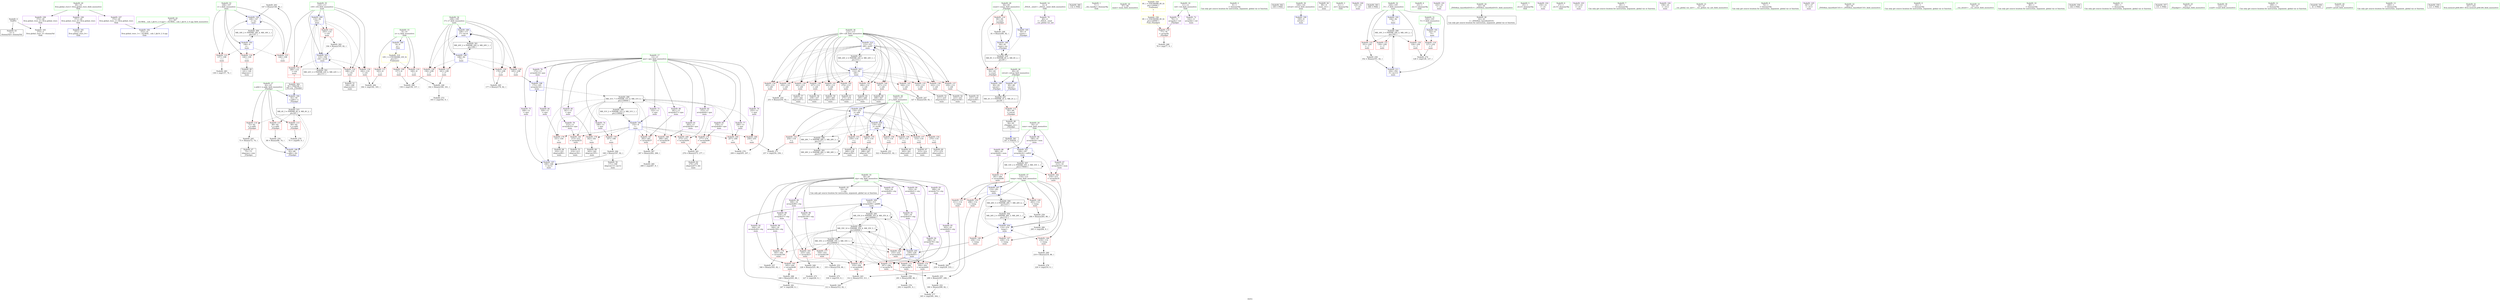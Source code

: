 digraph "SVFG" {
	label="SVFG";

	Node0x55f849432e00 [shape=record,color=grey,label="{NodeID: 0\nNullPtr}"];
	Node0x55f849432e00 -> Node0x55f849456800[style=solid];
	Node0x55f849432e00 -> Node0x55f84945fb80[style=solid];
	Node0x55f849466d00 [shape=record,color=grey,label="{NodeID: 263\n147 = Binary(146, 82, )\n}"];
	Node0x55f849466d00 -> Node0x55f84945a530[style=solid];
	Node0x55f84945f880 [shape=record,color=blue,label="{NodeID: 180\n8\<--9\nn\<--\nGlob }"];
	Node0x55f84945f880 -> Node0x55f84947cfe0[style=dashed];
	Node0x55f849456d40 [shape=record,color=purple,label="{NodeID: 97\n316\<--18\narrayidx90\<--stp\nmain\n}"];
	Node0x55f849456d40 -> Node0x55f84945b090[style=solid];
	Node0x55f849433030 [shape=record,color=green,label="{NodeID: 14\n4\<--6\n_ZStL8__ioinit\<--_ZStL8__ioinit_field_insensitive\nGlob }"];
	Node0x55f849433030 -> Node0x55f849458e70[style=solid];
	Node0x55f84948e620 [shape=record,color=black,label="{NodeID: 360\n132 = PHI()\n}"];
	Node0x55f849468200 [shape=record,color=grey,label="{NodeID: 277\n305 = cmp(300, 304, )\n}"];
	Node0x55f84945a530 [shape=record,color=blue,label="{NodeID: 194\n106\<--147\ni\<--inc\nmain\n}"];
	Node0x55f84945a530 -> Node0x55f84945ca30[style=dashed];
	Node0x55f84945a530 -> Node0x55f84945cb00[style=dashed];
	Node0x55f84945a530 -> Node0x55f84945cbd0[style=dashed];
	Node0x55f84945a530 -> Node0x55f84945a530[style=dashed];
	Node0x55f84945a530 -> Node0x55f849476ce0[style=dashed];
	Node0x55f849457930 [shape=record,color=red,label="{NodeID: 111\n183\<--8\n\<--n\nmain\n}"];
	Node0x55f849457930 -> Node0x55f849468c80[style=solid];
	Node0x55f849447080 [shape=record,color=green,label="{NodeID: 28\n64\<--65\ncount\<--count_field_insensitive\n_Z5judgei\n}"];
	Node0x55f849447080 -> Node0x55f84945c480[style=solid];
	Node0x55f849447080 -> Node0x55f84945c550[style=solid];
	Node0x55f849447080 -> Node0x55f84945fd50[style=solid];
	Node0x55f849447080 -> Node0x55f84945fe20[style=solid];
	Node0x55f84945b090 [shape=record,color=blue,label="{NodeID: 208\n316\<--313\narrayidx90\<--add88\nmain\n}"];
	Node0x55f84945b090 -> Node0x55f8494753e0[style=dashed];
	Node0x55f84945cbd0 [shape=record,color=red,label="{NodeID: 125\n146\<--106\n\<--i\nmain\n}"];
	Node0x55f84945cbd0 -> Node0x55f849466d00[style=solid];
	Node0x55f849456730 [shape=record,color=green,label="{NodeID: 42\n31\<--367\n_GLOBAL__sub_I_jki14_2_0.cpp\<--_GLOBAL__sub_I_jki14_2_0.cpp_field_insensitive\n}"];
	Node0x55f849456730 -> Node0x55f84945fa80[style=solid];
	Node0x55f8494785e0 [shape=record,color=black,label="{NodeID: 305\nMR_28V_2 = PHI(MR_28V_3, MR_28V_1, )\npts\{117 \}\n}"];
	Node0x55f8494785e0 -> Node0x55f84945aef0[style=dashed];
	Node0x55f8494785e0 -> Node0x55f8494730e0[style=dashed];
	Node0x55f8494785e0 -> Node0x55f8494785e0[style=dashed];
	Node0x55f84945d730 [shape=record,color=red,label="{NodeID: 139\n242\<--112\n\<--i28\nmain\n}"];
	Node0x55f84945d730 -> Node0x55f8494583e0[style=solid];
	Node0x55f849458310 [shape=record,color=black,label="{NodeID: 56\n238\<--237\nidxprom44\<--\nmain\n}"];
	Node0x55f84947cfe0 [shape=record,color=yellow,style=double,label="{NodeID: 319\n10V_1 = ENCHI(MR_10V_0)\npts\{10 \}\nFun[main]}"];
	Node0x55f84947cfe0 -> Node0x55f849457790[style=dashed];
	Node0x55f84947cfe0 -> Node0x55f849457860[style=dashed];
	Node0x55f84947cfe0 -> Node0x55f849457930[style=dashed];
	Node0x55f84945e290 [shape=record,color=red,label="{NodeID: 153\n259\<--116\n\<--j\nmain\n}"];
	Node0x55f84945e290 -> Node0x55f8494584b0[style=solid];
	Node0x55f849458e70 [shape=record,color=purple,label="{NodeID: 70\n40\<--4\n\<--_ZStL8__ioinit\n__cxx_global_var_init\n}"];
	Node0x55f84945b9e0 [shape=record,color=grey,label="{NodeID: 250\n89 = Binary(88, 74, )\n}"];
	Node0x55f84945b9e0 -> Node0x55f84945ffc0[style=solid];
	Node0x55f84945edf0 [shape=record,color=red,label="{NodeID: 167\n262\<--261\n\<--arrayidx57\nmain\n}"];
	Node0x55f84945edf0 -> Node0x55f849467300[style=solid];
	Node0x55f8494599d0 [shape=record,color=purple,label="{NodeID: 84\n330\<--13\n\<--que\nmain\n}"];
	Node0x55f8494599d0 -> Node0x55f84945f540[style=solid];
	Node0x55f849432d10 [shape=record,color=green,label="{NodeID: 1\n7\<--1\n__dso_handle\<--dummyObj\nGlob }"];
	Node0x55f849466e80 [shape=record,color=grey,label="{NodeID: 264\n168 = Binary(167, 82, )\n}"];
	Node0x55f849466e80 -> Node0x55f849457e30[style=solid];
	Node0x55f849466e80 -> Node0x55f84945a7a0[style=solid];
	Node0x55f84945f980 [shape=record,color=blue,label="{NodeID: 181\n371\<--30\nllvm.global_ctors_0\<--\nGlob }"];
	Node0x55f849456e10 [shape=record,color=purple,label="{NodeID: 98\n333\<--18\narrayidx100\<--stp\nmain\n}"];
	Node0x55f849456e10 -> Node0x55f84945f610[style=solid];
	Node0x55f8494479b0 [shape=record,color=green,label="{NodeID: 15\n8\<--10\nn\<--n_field_insensitive\nGlob }"];
	Node0x55f8494479b0 -> Node0x55f849457790[style=solid];
	Node0x55f8494479b0 -> Node0x55f849457860[style=solid];
	Node0x55f8494479b0 -> Node0x55f849457930[style=solid];
	Node0x55f8494479b0 -> Node0x55f84945f880[style=solid];
	Node0x55f84948e720 [shape=record,color=black,label="{NodeID: 361\n187 = PHI(58, )\n}"];
	Node0x55f84948e720 -> Node0x55f84945aae0[style=solid];
	Node0x55f849468380 [shape=record,color=grey,label="{NodeID: 278\n220 = cmp(219, 9, )\n}"];
	Node0x55f84945a600 [shape=record,color=blue,label="{NodeID: 195\n152\<--9\n\<--\nmain\n}"];
	Node0x55f84945a600 -> Node0x55f84945e770[style=dashed];
	Node0x55f84945a600 -> Node0x55f84945e840[style=dashed];
	Node0x55f84945a600 -> Node0x55f84945e910[style=dashed];
	Node0x55f84945a600 -> Node0x55f84945ed20[style=dashed];
	Node0x55f84945a600 -> Node0x55f84945edf0[style=dashed];
	Node0x55f84945a600 -> Node0x55f84945eec0[style=dashed];
	Node0x55f84945a600 -> Node0x55f84945ef90[style=dashed];
	Node0x55f84945a600 -> Node0x55f84945f060[style=dashed];
	Node0x55f84945a600 -> Node0x55f84945f540[style=dashed];
	Node0x55f84945a600 -> Node0x55f84945f6e0[style=dashed];
	Node0x55f84945a600 -> Node0x55f84945a7a0[style=dashed];
	Node0x55f84945a600 -> Node0x55f8494726e0[style=dashed];
	Node0x55f84945a600 -> Node0x55f8494792f0[style=dashed];
	Node0x55f849457a00 [shape=record,color=red,label="{NodeID: 112\n95\<--60\n\<--retval\n_Z5judgei\n}"];
	Node0x55f849457a00 -> Node0x55f849457c90[style=solid];
	Node0x55f849447150 [shape=record,color=green,label="{NodeID: 29\n97\<--98\nmain\<--main_field_insensitive\n}"];
	Node0x55f84945b160 [shape=record,color=blue,label="{NodeID: 209\n116\<--322\nj\<--inc94\nmain\n}"];
	Node0x55f84945b160 -> Node0x55f84945e1c0[style=dashed];
	Node0x55f84945b160 -> Node0x55f84945e290[style=dashed];
	Node0x55f84945b160 -> Node0x55f84945e360[style=dashed];
	Node0x55f84945b160 -> Node0x55f84945e430[style=dashed];
	Node0x55f84945b160 -> Node0x55f84945e500[style=dashed];
	Node0x55f84945b160 -> Node0x55f84945e5d0[style=dashed];
	Node0x55f84945b160 -> Node0x55f84945e6a0[style=dashed];
	Node0x55f84945b160 -> Node0x55f84945b160[style=dashed];
	Node0x55f84945b160 -> Node0x55f8494730e0[style=dashed];
	Node0x55f84945cca0 [shape=record,color=red,label="{NodeID: 126\n156\<--108\n\<--i7\nmain\n}"];
	Node0x55f84945cca0 -> Node0x55f849467600[style=solid];
	Node0x55f849456800 [shape=record,color=black,label="{NodeID: 43\n2\<--3\ndummyVal\<--dummyVal\n}"];
	Node0x55f8494792f0 [shape=record,color=black,label="{NodeID: 306\nMR_31V_2 = PHI(MR_31V_4, MR_31V_1, )\npts\{150000 \}\n}"];
	Node0x55f8494792f0 -> Node0x55f84945a600[style=dashed];
	Node0x55f84945d800 [shape=record,color=red,label="{NodeID: 140\n250\<--112\n\<--i28\nmain\n}"];
	Node0x55f84945d800 -> Node0x55f84945bfe0[style=solid];
	Node0x55f8494583e0 [shape=record,color=black,label="{NodeID: 57\n243\<--242\nidxprom47\<--\nmain\n}"];
	Node0x55f84945e360 [shape=record,color=red,label="{NodeID: 154\n270\<--116\n\<--j\nmain\n}"];
	Node0x55f84945e360 -> Node0x55f849458650[style=solid];
	Node0x55f849458f40 [shape=record,color=purple,label="{NodeID: 71\n76\<--11\narrayidx\<--vid\n_Z5judgei\n}"];
	Node0x55f849458f40 -> Node0x55f84945c620[style=solid];
	Node0x55f84945bb60 [shape=record,color=grey,label="{NodeID: 251\n322 = Binary(321, 82, )\n}"];
	Node0x55f84945bb60 -> Node0x55f84945b160[style=solid];
	Node0x55f84945eec0 [shape=record,color=red,label="{NodeID: 168\n266\<--265\n\<--arrayidx59\nmain\n}"];
	Node0x55f84945eec0 -> Node0x55f849467300[style=solid];
	Node0x55f849459aa0 [shape=record,color=purple,label="{NodeID: 85\n341\<--13\n\<--que\nmain\n}"];
	Node0x55f849459aa0 -> Node0x55f84945f6e0[style=solid];
	Node0x55f849446230 [shape=record,color=green,label="{NodeID: 2\n9\<--1\n\<--dummyObj\nCan only get source location for instruction, argument, global var or function.}"];
	Node0x55f849467000 [shape=record,color=grey,label="{NodeID: 265\n177 = Binary(176, 82, )\n}"];
	Node0x55f849467000 -> Node0x55f84945a940[style=solid];
	Node0x55f84945fa80 [shape=record,color=blue,label="{NodeID: 182\n372\<--31\nllvm.global_ctors_1\<--_GLOBAL__sub_I_jki14_2_0.cpp\nGlob }"];
	Node0x55f849456ee0 [shape=record,color=purple,label="{NodeID: 99\n344\<--18\narrayidx106\<--stp\nmain\n}"];
	Node0x55f849456ee0 -> Node0x55f84945f7b0[style=solid];
	Node0x55f849447a80 [shape=record,color=green,label="{NodeID: 16\n11\<--12\nvid\<--vid_field_insensitive\nGlob }"];
	Node0x55f849447a80 -> Node0x55f849458f40[style=solid];
	Node0x55f849447a80 -> Node0x55f849459010[style=solid];
	Node0x55f84948e910 [shape=record,color=black,label="{NodeID: 362\n339 = PHI()\n}"];
	Node0x55f849468500 [shape=record,color=grey,label="{NodeID: 279\n208 = cmp(205, 207, )\n}"];
	Node0x55f84945a6d0 [shape=record,color=blue,label="{NodeID: 196\n108\<--82\ni7\<--\nmain\n}"];
	Node0x55f84945a6d0 -> Node0x55f84945cca0[style=dashed];
	Node0x55f84945a6d0 -> Node0x55f84945cd70[style=dashed];
	Node0x55f84945a6d0 -> Node0x55f84945ce40[style=dashed];
	Node0x55f84945a6d0 -> Node0x55f84945cf10[style=dashed];
	Node0x55f84945a6d0 -> Node0x55f84945a940[style=dashed];
	Node0x55f84945a6d0 -> Node0x55f8494771e0[style=dashed];
	Node0x55f849457ad0 [shape=record,color=red,label="{NodeID: 113\n69\<--62\n\<--x.addr\n_Z5judgei\n}"];
	Node0x55f849457ad0 -> Node0x55f849467780[style=solid];
	Node0x55f849447220 [shape=record,color=green,label="{NodeID: 30\n100\<--101\nretval\<--retval_field_insensitive\nmain\n}"];
	Node0x55f849447220 -> Node0x55f849460160[style=solid];
	Node0x55f8494749e0 [shape=record,color=black,label="{NodeID: 293\nMR_2V_3 = PHI(MR_2V_4, MR_2V_2, )\npts\{61 \}\n}"];
	Node0x55f8494749e0 -> Node0x55f849457a00[style=dashed];
	Node0x55f84945b230 [shape=record,color=blue,label="{NodeID: 210\n112\<--327\ni28\<--inc97\nmain\n}"];
	Node0x55f84945b230 -> Node0x55f84945d320[style=dashed];
	Node0x55f84945b230 -> Node0x55f84945d3f0[style=dashed];
	Node0x55f84945b230 -> Node0x55f84945d4c0[style=dashed];
	Node0x55f84945b230 -> Node0x55f84945d590[style=dashed];
	Node0x55f84945b230 -> Node0x55f84945d660[style=dashed];
	Node0x55f84945b230 -> Node0x55f84945d730[style=dashed];
	Node0x55f84945b230 -> Node0x55f84945d800[style=dashed];
	Node0x55f84945b230 -> Node0x55f84945d8d0[style=dashed];
	Node0x55f84945b230 -> Node0x55f84945d9a0[style=dashed];
	Node0x55f84945b230 -> Node0x55f84945da70[style=dashed];
	Node0x55f84945b230 -> Node0x55f84945db40[style=dashed];
	Node0x55f84945b230 -> Node0x55f84945dc10[style=dashed];
	Node0x55f84945b230 -> Node0x55f84945b230[style=dashed];
	Node0x55f84945b230 -> Node0x55f849477be0[style=dashed];
	Node0x55f84945cd70 [shape=record,color=red,label="{NodeID: 127\n161\<--108\n\<--i7\nmain\n}"];
	Node0x55f84945cd70 -> Node0x55f84945b3e0[style=solid];
	Node0x55f8494568d0 [shape=record,color=black,label="{NodeID: 44\n99\<--9\nmain_ret\<--\nmain\n}"];
	Node0x55f8494793e0 [shape=record,color=black,label="{NodeID: 307\nMR_33V_2 = PHI(MR_33V_3, MR_33V_1, )\npts\{170000 \}\n}"];
	Node0x55f8494793e0 -> Node0x55f84945e9e0[style=dashed];
	Node0x55f8494793e0 -> Node0x55f84945f130[style=dashed];
	Node0x55f8494793e0 -> Node0x55f84945aae0[style=dashed];
	Node0x55f8494793e0 -> Node0x55f8494793e0[style=dashed];
	Node0x55f84945d8d0 [shape=record,color=red,label="{NodeID: 141\n263\<--112\n\<--i28\nmain\n}"];
	Node0x55f84945d8d0 -> Node0x55f849458580[style=solid];
	Node0x55f8494584b0 [shape=record,color=black,label="{NodeID: 58\n260\<--259\nidxprom56\<--\nmain\n}"];
	Node0x55f84945e430 [shape=record,color=red,label="{NodeID: 155\n287\<--116\n\<--j\nmain\n}"];
	Node0x55f84945e430 -> Node0x55f8494588c0[style=solid];
	Node0x55f849459010 [shape=record,color=purple,label="{NodeID: 72\n142\<--11\narrayidx\<--vid\nmain\n}"];
	Node0x55f84945bce0 [shape=record,color=grey,label="{NodeID: 252\n300 = Binary(299, 82, )\n}"];
	Node0x55f84945bce0 -> Node0x55f849468200[style=solid];
	Node0x55f84945ef90 [shape=record,color=red,label="{NodeID: 169\n273\<--272\n\<--arrayidx64\nmain\n}"];
	Node0x55f84945ef90 -> Node0x55f849466a00[style=solid];
	Node0x55f849459b70 [shape=record,color=purple,label="{NodeID: 86\n190\<--16\narrayidx24\<--num\nmain\n}"];
	Node0x55f849459b70 -> Node0x55f84945aae0[style=solid];
	Node0x55f849448aa0 [shape=record,color=green,label="{NodeID: 3\n21\<--1\n.str\<--dummyObj\nGlob }"];
	Node0x55f849467180 [shape=record,color=grey,label="{NodeID: 266\n246 = Binary(245, 86, )\n}"];
	Node0x55f849467180 -> Node0x55f849468800[style=solid];
	Node0x55f84945fb80 [shape=record,color=blue, style = dotted,label="{NodeID: 183\n373\<--3\nllvm.global_ctors_2\<--dummyVal\nGlob }"];
	Node0x55f849456fb0 [shape=record,color=purple,label="{NodeID: 100\n120\<--21\n\<--.str\nmain\n}"];
	Node0x55f849447b50 [shape=record,color=green,label="{NodeID: 17\n13\<--15\nque\<--que_field_insensitive\nGlob }"];
	Node0x55f849447b50 -> Node0x55f8494590e0[style=solid];
	Node0x55f849447b50 -> Node0x55f8494591b0[style=solid];
	Node0x55f849447b50 -> Node0x55f849459280[style=solid];
	Node0x55f849447b50 -> Node0x55f849459350[style=solid];
	Node0x55f849447b50 -> Node0x55f849459420[style=solid];
	Node0x55f849447b50 -> Node0x55f8494594f0[style=solid];
	Node0x55f849447b50 -> Node0x55f8494595c0[style=solid];
	Node0x55f849447b50 -> Node0x55f849459690[style=solid];
	Node0x55f849447b50 -> Node0x55f849459760[style=solid];
	Node0x55f849447b50 -> Node0x55f849459830[style=solid];
	Node0x55f849447b50 -> Node0x55f849459900[style=solid];
	Node0x55f849447b50 -> Node0x55f8494599d0[style=solid];
	Node0x55f849447b50 -> Node0x55f849459aa0[style=solid];
	Node0x55f84948e9e0 [shape=record,color=black,label="{NodeID: 363\n348 = PHI()\n}"];
	Node0x55f849468680 [shape=record,color=grey,label="{NodeID: 280\n285 = cmp(284, 9, )\n}"];
	Node0x55f84945a7a0 [shape=record,color=blue,label="{NodeID: 197\n169\<--168\n\<--inc12\nmain\n}"];
	Node0x55f84945a7a0 -> Node0x55f84945a870[style=dashed];
	Node0x55f849457ba0 [shape=record,color=red,label="{NodeID: 114\n72\<--62\n\<--x.addr\n_Z5judgei\n}"];
	Node0x55f849457ba0 -> Node0x55f8494641f0[style=solid];
	Node0x55f8494472f0 [shape=record,color=green,label="{NodeID: 31\n102\<--103\nT\<--T_field_insensitive\nmain\n}"];
	Node0x55f8494472f0 -> Node0x55f84945c6f0[style=solid];
	Node0x55f8494472f0 -> Node0x55f849460230[style=solid];
	Node0x55f84945b300 [shape=record,color=blue,label="{NodeID: 211\n104\<--352\n_T\<--inc111\nmain\n}"];
	Node0x55f84945b300 -> Node0x55f8494767e0[style=dashed];
	Node0x55f84945ce40 [shape=record,color=red,label="{NodeID: 128\n165\<--108\n\<--i7\nmain\n}"];
	Node0x55f84945ce40 -> Node0x55f84945a870[style=solid];
	Node0x55f8494569a0 [shape=record,color=black,label="{NodeID: 45\n19\<--18\n\<--stp\nCan only get source location for instruction, argument, global var or function.}"];
	Node0x55f8494798e0 [shape=record,color=black,label="{NodeID: 308\nMR_35V_2 = PHI(MR_35V_3, MR_35V_1, )\npts\{200000 \}\n}"];
	Node0x55f8494798e0 -> Node0x55f84945eab0[style=dashed];
	Node0x55f8494798e0 -> Node0x55f84945eb80[style=dashed];
	Node0x55f8494798e0 -> Node0x55f84945ec50[style=dashed];
	Node0x55f8494798e0 -> Node0x55f84945f200[style=dashed];
	Node0x55f8494798e0 -> Node0x55f84945f2d0[style=dashed];
	Node0x55f8494798e0 -> Node0x55f84945f3a0[style=dashed];
	Node0x55f8494798e0 -> Node0x55f84945f470[style=dashed];
	Node0x55f8494798e0 -> Node0x55f84945f610[style=dashed];
	Node0x55f8494798e0 -> Node0x55f84945f7b0[style=dashed];
	Node0x55f8494798e0 -> Node0x55f84945ae20[style=dashed];
	Node0x55f8494798e0 -> Node0x55f84945b090[style=dashed];
	Node0x55f8494798e0 -> Node0x55f8494735e0[style=dashed];
	Node0x55f8494798e0 -> Node0x55f8494753e0[style=dashed];
	Node0x55f8494798e0 -> Node0x55f8494798e0[style=dashed];
	Node0x55f84945d9a0 [shape=record,color=red,label="{NodeID: 142\n274\<--112\n\<--i28\nmain\n}"];
	Node0x55f84945d9a0 -> Node0x55f849458720[style=solid];
	Node0x55f849458580 [shape=record,color=black,label="{NodeID: 59\n264\<--263\nidxprom58\<--\nmain\n}"];
	Node0x55f84945e500 [shape=record,color=red,label="{NodeID: 156\n301\<--116\n\<--j\nmain\n}"];
	Node0x55f84945e500 -> Node0x55f849458a60[style=solid];
	Node0x55f8494590e0 [shape=record,color=purple,label="{NodeID: 73\n152\<--13\n\<--que\nmain\n}"];
	Node0x55f8494590e0 -> Node0x55f84945a600[style=solid];
	Node0x55f84947e930 [shape=record,color=yellow,style=double,label="{NodeID: 336\n8V_1 = ENCHI(MR_8V_0)\npts\{120000 \}\nFun[_Z5judgei]}"];
	Node0x55f84947e930 -> Node0x55f84945c620[style=dashed];
	Node0x55f84945be60 [shape=record,color=grey,label="{NodeID: 253\n335 = Binary(334, 86, )\n}"];
	Node0x55f84945be60 -> Node0x55f849467f00[style=solid];
	Node0x55f84945f060 [shape=record,color=red,label="{NodeID: 170\n277\<--276\n\<--arrayidx66\nmain\n}"];
	Node0x55f84945f060 -> Node0x55f849466a00[style=solid];
	Node0x55f849459c40 [shape=record,color=purple,label="{NodeID: 87\n215\<--16\narrayidx35\<--num\nmain\n}"];
	Node0x55f849459c40 -> Node0x55f84945e9e0[style=solid];
	Node0x55f8494331f0 [shape=record,color=green,label="{NodeID: 4\n23\<--1\n.str.1\<--dummyObj\nGlob }"];
	Node0x55f849467300 [shape=record,color=grey,label="{NodeID: 267\n267 = Binary(262, 266, )\n}"];
	Node0x55f849467300 -> Node0x55f849468e00[style=solid];
	Node0x55f84945fc80 [shape=record,color=blue,label="{NodeID: 184\n62\<--59\nx.addr\<--x\n_Z5judgei\n}"];
	Node0x55f84945fc80 -> Node0x55f84947bbe0[style=dashed];
	Node0x55f849457080 [shape=record,color=purple,label="{NodeID: 101\n143\<--21\n\<--.str\nmain\n}"];
	Node0x55f849447c20 [shape=record,color=green,label="{NodeID: 18\n16\<--17\nnum\<--num_field_insensitive\nGlob }"];
	Node0x55f849447c20 -> Node0x55f849459b70[style=solid];
	Node0x55f849447c20 -> Node0x55f849459c40[style=solid];
	Node0x55f849447c20 -> Node0x55f849459d10[style=solid];
	Node0x55f84948eab0 [shape=record,color=black,label="{NodeID: 364\n59 = PHI(186, )\n0th arg _Z5judgei }"];
	Node0x55f84948eab0 -> Node0x55f84945fc80[style=solid];
	Node0x55f849468800 [shape=record,color=grey,label="{NodeID: 281\n247 = cmp(246, 9, )\n}"];
	Node0x55f84945a870 [shape=record,color=blue,label="{NodeID: 198\n172\<--165\narrayidx14\<--\nmain\n}"];
	Node0x55f84945a870 -> Node0x55f8494726e0[style=dashed];
	Node0x55f84945c3b0 [shape=record,color=red,label="{NodeID: 115\n88\<--62\n\<--x.addr\n_Z5judgei\n}"];
	Node0x55f84945c3b0 -> Node0x55f84945b9e0[style=solid];
	Node0x55f849456010 [shape=record,color=green,label="{NodeID: 32\n104\<--105\n_T\<--_T_field_insensitive\nmain\n}"];
	Node0x55f849456010 -> Node0x55f84945c7c0[style=solid];
	Node0x55f849456010 -> Node0x55f84945c890[style=solid];
	Node0x55f849456010 -> Node0x55f84945c960[style=solid];
	Node0x55f849456010 -> Node0x55f84945a390[style=solid];
	Node0x55f849456010 -> Node0x55f84945b300[style=solid];
	Node0x55f8494753e0 [shape=record,color=black,label="{NodeID: 295\nMR_35V_9 = PHI(MR_35V_8, MR_35V_6, )\npts\{200000 \}\n}"];
	Node0x55f8494753e0 -> Node0x55f84945f200[style=dashed];
	Node0x55f8494753e0 -> Node0x55f84945f2d0[style=dashed];
	Node0x55f8494753e0 -> Node0x55f84945f3a0[style=dashed];
	Node0x55f8494753e0 -> Node0x55f84945f470[style=dashed];
	Node0x55f8494753e0 -> Node0x55f84945b090[style=dashed];
	Node0x55f8494753e0 -> Node0x55f8494735e0[style=dashed];
	Node0x55f8494753e0 -> Node0x55f8494753e0[style=dashed];
	Node0x55f84945cf10 [shape=record,color=red,label="{NodeID: 129\n176\<--108\n\<--i7\nmain\n}"];
	Node0x55f84945cf10 -> Node0x55f849467000[style=solid];
	Node0x55f849456aa0 [shape=record,color=black,label="{NodeID: 46\n42\<--43\n\<--_ZNSt8ios_base4InitD1Ev\nCan only get source location for instruction, argument, global var or function.}"];
	Node0x55f84945da70 [shape=record,color=red,label="{NodeID: 143\n294\<--112\n\<--i28\nmain\n}"];
	Node0x55f84945da70 -> Node0x55f849458990[style=solid];
	Node0x55f849458650 [shape=record,color=black,label="{NodeID: 60\n271\<--270\nidxprom63\<--\nmain\n}"];
	Node0x55f84945e5d0 [shape=record,color=red,label="{NodeID: 157\n314\<--116\n\<--j\nmain\n}"];
	Node0x55f84945e5d0 -> Node0x55f849458c00[style=solid];
	Node0x55f8494591b0 [shape=record,color=purple,label="{NodeID: 74\n166\<--13\n\<--que\nmain\n}"];
	Node0x55f8494591b0 -> Node0x55f84945e770[style=solid];
	Node0x55f84945bfe0 [shape=record,color=grey,label="{NodeID: 254\n251 = Binary(250, 82, )\n}"];
	Node0x55f84945bfe0 -> Node0x55f84945aef0[style=solid];
	Node0x55f84945f130 [shape=record,color=red,label="{NodeID: 171\n281\<--280\n\<--arrayidx68\nmain\n}"];
	Node0x55f84945f130 -> Node0x55f84945afc0[style=solid];
	Node0x55f849459d10 [shape=record,color=purple,label="{NodeID: 88\n280\<--16\narrayidx68\<--num\nmain\n}"];
	Node0x55f849459d10 -> Node0x55f84945f130[style=solid];
	Node0x55f849433280 [shape=record,color=green,label="{NodeID: 5\n25\<--1\n.str.2\<--dummyObj\nGlob }"];
	Node0x55f849467480 [shape=record,color=grey,label="{NodeID: 268\n78 = cmp(77, 9, )\n}"];
	Node0x55f84945fd50 [shape=record,color=blue,label="{NodeID: 185\n64\<--9\ncount\<--\n_Z5judgei\n}"];
	Node0x55f84945fd50 -> Node0x55f84947c0e0[style=dashed];
	Node0x55f849457150 [shape=record,color=purple,label="{NodeID: 102\n150\<--21\n\<--.str\nmain\n}"];
	Node0x55f849447cf0 [shape=record,color=green,label="{NodeID: 19\n18\<--20\nstp\<--stp_field_insensitive\nGlob }"];
	Node0x55f849447cf0 -> Node0x55f8494569a0[style=solid];
	Node0x55f849447cf0 -> Node0x55f849459de0[style=solid];
	Node0x55f849447cf0 -> Node0x55f849459eb0[style=solid];
	Node0x55f849447cf0 -> Node0x55f849459f80[style=solid];
	Node0x55f849447cf0 -> Node0x55f84945a050[style=solid];
	Node0x55f849447cf0 -> Node0x55f84945a120[style=solid];
	Node0x55f849447cf0 -> Node0x55f84945a1f0[style=solid];
	Node0x55f849447cf0 -> Node0x55f84945a2c0[style=solid];
	Node0x55f849447cf0 -> Node0x55f849456c70[style=solid];
	Node0x55f849447cf0 -> Node0x55f849456d40[style=solid];
	Node0x55f849447cf0 -> Node0x55f849456e10[style=solid];
	Node0x55f849447cf0 -> Node0x55f849456ee0[style=solid];
	Node0x55f849468980 [shape=record,color=grey,label="{NodeID: 282\n234 = cmp(229, 233, )\n}"];
	Node0x55f84945a940 [shape=record,color=blue,label="{NodeID: 199\n108\<--177\ni7\<--inc16\nmain\n}"];
	Node0x55f84945a940 -> Node0x55f84945cca0[style=dashed];
	Node0x55f84945a940 -> Node0x55f84945cd70[style=dashed];
	Node0x55f84945a940 -> Node0x55f84945ce40[style=dashed];
	Node0x55f84945a940 -> Node0x55f84945cf10[style=dashed];
	Node0x55f84945a940 -> Node0x55f84945a940[style=dashed];
	Node0x55f84945a940 -> Node0x55f8494771e0[style=dashed];
	Node0x55f84945c480 [shape=record,color=red,label="{NodeID: 116\n80\<--64\n\<--count\n_Z5judgei\n}"];
	Node0x55f84945c480 -> Node0x55f84945b6e0[style=solid];
	Node0x55f8494560a0 [shape=record,color=green,label="{NodeID: 33\n106\<--107\ni\<--i_field_insensitive\nmain\n}"];
	Node0x55f8494560a0 -> Node0x55f84945ca30[style=solid];
	Node0x55f8494560a0 -> Node0x55f84945cb00[style=solid];
	Node0x55f8494560a0 -> Node0x55f84945cbd0[style=solid];
	Node0x55f8494560a0 -> Node0x55f84945a460[style=solid];
	Node0x55f8494560a0 -> Node0x55f84945a530[style=solid];
	Node0x55f84945cfe0 [shape=record,color=red,label="{NodeID: 130\n182\<--110\n\<--i18\nmain\n}"];
	Node0x55f84945cfe0 -> Node0x55f849468c80[style=solid];
	Node0x55f849456ba0 [shape=record,color=black,label="{NodeID: 47\n75\<--73\nidxprom\<--rem\n_Z5judgei\n}"];
	Node0x55f84945db40 [shape=record,color=red,label="{NodeID: 144\n307\<--112\n\<--i28\nmain\n}"];
	Node0x55f84945db40 -> Node0x55f849458b30[style=solid];
	Node0x55f849458720 [shape=record,color=black,label="{NodeID: 61\n275\<--274\nidxprom65\<--\nmain\n}"];
	Node0x55f84945e6a0 [shape=record,color=red,label="{NodeID: 158\n321\<--116\n\<--j\nmain\n}"];
	Node0x55f84945e6a0 -> Node0x55f84945bb60[style=solid];
	Node0x55f849459280 [shape=record,color=purple,label="{NodeID: 75\n169\<--13\n\<--que\nmain\n}"];
	Node0x55f849459280 -> Node0x55f84945a7a0[style=solid];
	Node0x55f84945c160 [shape=record,color=grey,label="{NodeID: 255\n299 = Binary(297, 298, )\n}"];
	Node0x55f84945c160 -> Node0x55f84945bce0[style=solid];
	Node0x55f84945f200 [shape=record,color=red,label="{NodeID: 172\n290\<--289\n\<--arrayidx73\nmain\n}"];
	Node0x55f84945f200 -> Node0x55f84945c2e0[style=solid];
	Node0x55f849459de0 [shape=record,color=purple,label="{NodeID: 89\n224\<--18\narrayidx37\<--stp\nmain\n}"];
	Node0x55f849459de0 -> Node0x55f84945eab0[style=solid];
	Node0x55f849446880 [shape=record,color=green,label="{NodeID: 6\n27\<--1\n.str.3\<--dummyObj\nGlob }"];
	Node0x55f849467600 [shape=record,color=grey,label="{NodeID: 269\n158 = cmp(156, 157, )\n}"];
	Node0x55f84945fe20 [shape=record,color=blue,label="{NodeID: 186\n64\<--81\ncount\<--inc\n_Z5judgei\n}"];
	Node0x55f84945fe20 -> Node0x55f84947c0e0[style=dashed];
	Node0x55f849457220 [shape=record,color=purple,label="{NodeID: 103\n131\<--23\n\<--.str.1\nmain\n}"];
	Node0x55f849446a00 [shape=record,color=green,label="{NodeID: 20\n29\<--33\nllvm.global_ctors\<--llvm.global_ctors_field_insensitive\nGlob }"];
	Node0x55f849446a00 -> Node0x55f849457490[style=solid];
	Node0x55f849446a00 -> Node0x55f849457590[style=solid];
	Node0x55f849446a00 -> Node0x55f849457690[style=solid];
	Node0x55f849468b00 [shape=record,color=grey,label="{NodeID: 283\n138 = cmp(137, 74, )\n}"];
	Node0x55f84945aa10 [shape=record,color=blue,label="{NodeID: 200\n110\<--82\ni18\<--\nmain\n}"];
	Node0x55f84945aa10 -> Node0x55f84945cfe0[style=dashed];
	Node0x55f84945aa10 -> Node0x55f84945d0b0[style=dashed];
	Node0x55f84945aa10 -> Node0x55f84945d180[style=dashed];
	Node0x55f84945aa10 -> Node0x55f84945d250[style=dashed];
	Node0x55f84945aa10 -> Node0x55f84945abb0[style=dashed];
	Node0x55f84945aa10 -> Node0x55f8494776e0[style=dashed];
	Node0x55f84945c550 [shape=record,color=red,label="{NodeID: 117\n92\<--64\n\<--count\n_Z5judgei\n}"];
	Node0x55f84945c550 -> Node0x55f849460090[style=solid];
	Node0x55f849456130 [shape=record,color=green,label="{NodeID: 34\n108\<--109\ni7\<--i7_field_insensitive\nmain\n}"];
	Node0x55f849456130 -> Node0x55f84945cca0[style=solid];
	Node0x55f849456130 -> Node0x55f84945cd70[style=solid];
	Node0x55f849456130 -> Node0x55f84945ce40[style=solid];
	Node0x55f849456130 -> Node0x55f84945cf10[style=solid];
	Node0x55f849456130 -> Node0x55f84945a6d0[style=solid];
	Node0x55f849456130 -> Node0x55f84945a940[style=solid];
	Node0x55f84945d0b0 [shape=record,color=red,label="{NodeID: 131\n186\<--110\n\<--i18\nmain\n|{<s0>7}}"];
	Node0x55f84945d0b0:s0 -> Node0x55f84948eab0[style=solid,color=red];
	Node0x55f849457c90 [shape=record,color=black,label="{NodeID: 48\n58\<--95\n_Z5judgei_ret\<--\n_Z5judgei\n|{<s0>7}}"];
	Node0x55f849457c90:s0 -> Node0x55f84948e720[style=solid,color=blue];
	Node0x55f84945dc10 [shape=record,color=red,label="{NodeID: 145\n326\<--112\n\<--i28\nmain\n}"];
	Node0x55f84945dc10 -> Node0x55f84945b560[style=solid];
	Node0x55f8494587f0 [shape=record,color=black,label="{NodeID: 62\n279\<--278\nidxprom67\<--div\nmain\n}"];
	Node0x55f84945e770 [shape=record,color=red,label="{NodeID: 159\n167\<--166\n\<--\nmain\n}"];
	Node0x55f84945e770 -> Node0x55f849466e80[style=solid];
	Node0x55f849459350 [shape=record,color=purple,label="{NodeID: 76\n172\<--13\narrayidx14\<--que\nmain\n}"];
	Node0x55f849459350 -> Node0x55f84945a870[style=solid];
	Node0x55f84945c2e0 [shape=record,color=grey,label="{NodeID: 256\n291 = Binary(290, 86, )\n}"];
	Node0x55f84945c2e0 -> Node0x55f849468080[style=solid];
	Node0x55f84945f2d0 [shape=record,color=red,label="{NodeID: 173\n297\<--296\n\<--arrayidx78\nmain\n}"];
	Node0x55f84945f2d0 -> Node0x55f84945c160[style=solid];
	Node0x55f849459eb0 [shape=record,color=purple,label="{NodeID: 90\n232\<--18\narrayidx41\<--stp\nmain\n}"];
	Node0x55f849459eb0 -> Node0x55f84945eb80[style=solid];
	Node0x55f849446910 [shape=record,color=green,label="{NodeID: 7\n30\<--1\n\<--dummyObj\nCan only get source location for instruction, argument, global var or function.}"];
	Node0x55f849467780 [shape=record,color=grey,label="{NodeID: 270\n70 = cmp(69, 9, )\n}"];
	Node0x55f84945fef0 [shape=record,color=blue,label="{NodeID: 187\n60\<--86\nretval\<--\n_Z5judgei\n}"];
	Node0x55f84945fef0 -> Node0x55f8494749e0[style=dashed];
	Node0x55f8494572f0 [shape=record,color=purple,label="{NodeID: 104\n338\<--25\n\<--.str.2\nmain\n}"];
	Node0x55f849446ad0 [shape=record,color=green,label="{NodeID: 21\n34\<--35\n__cxx_global_var_init\<--__cxx_global_var_init_field_insensitive\n}"];
	Node0x55f849468c80 [shape=record,color=grey,label="{NodeID: 284\n184 = cmp(182, 183, )\n}"];
	Node0x55f84945aae0 [shape=record,color=blue,label="{NodeID: 201\n190\<--187\narrayidx24\<--call22\nmain\n}"];
	Node0x55f84945aae0 -> Node0x55f84945e9e0[style=dashed];
	Node0x55f84945aae0 -> Node0x55f84945f130[style=dashed];
	Node0x55f84945aae0 -> Node0x55f84945aae0[style=dashed];
	Node0x55f84945aae0 -> Node0x55f8494793e0[style=dashed];
	Node0x55f84945c620 [shape=record,color=red,label="{NodeID: 118\n77\<--76\n\<--arrayidx\n_Z5judgei\n}"];
	Node0x55f84945c620 -> Node0x55f849467480[style=solid];
	Node0x55f8494561c0 [shape=record,color=green,label="{NodeID: 35\n110\<--111\ni18\<--i18_field_insensitive\nmain\n}"];
	Node0x55f8494561c0 -> Node0x55f84945cfe0[style=solid];
	Node0x55f8494561c0 -> Node0x55f84945d0b0[style=solid];
	Node0x55f8494561c0 -> Node0x55f84945d180[style=solid];
	Node0x55f8494561c0 -> Node0x55f84945d250[style=solid];
	Node0x55f8494561c0 -> Node0x55f84945aa10[style=solid];
	Node0x55f8494561c0 -> Node0x55f84945abb0[style=solid];
	Node0x55f84945d180 [shape=record,color=red,label="{NodeID: 132\n188\<--110\n\<--i18\nmain\n}"];
	Node0x55f84945d180 -> Node0x55f849457f00[style=solid];
	Node0x55f849457d60 [shape=record,color=black,label="{NodeID: 49\n141\<--140\nidxprom\<--\nmain\n}"];
	Node0x55f84945dce0 [shape=record,color=red,label="{NodeID: 146\n218\<--114\n\<--temp\nmain\n}"];
	Node0x55f84945dce0 -> Node0x55f849466880[style=solid];
	Node0x55f8494588c0 [shape=record,color=black,label="{NodeID: 63\n288\<--287\nidxprom72\<--\nmain\n}"];
	Node0x55f849463ef0 [shape=record,color=grey,label="{NodeID: 243\n312 = Binary(310, 311, )\n}"];
	Node0x55f849463ef0 -> Node0x55f849464070[style=solid];
	Node0x55f84945e840 [shape=record,color=red,label="{NodeID: 160\n207\<--206\n\<--\nmain\n}"];
	Node0x55f84945e840 -> Node0x55f849468500[style=solid];
	Node0x55f849459420 [shape=record,color=purple,label="{NodeID: 77\n206\<--13\n\<--que\nmain\n}"];
	Node0x55f849459420 -> Node0x55f84945e840[style=solid];
	Node0x55f849466400 [shape=record,color=grey,label="{NodeID: 257\n346 = Binary(345, 82, )\n}"];
	Node0x55f84945f3a0 [shape=record,color=red,label="{NodeID: 174\n304\<--303\n\<--arrayidx82\nmain\n}"];
	Node0x55f84945f3a0 -> Node0x55f849468200[style=solid];
	Node0x55f849459f80 [shape=record,color=purple,label="{NodeID: 91\n239\<--18\narrayidx45\<--stp\nmain\n}"];
	Node0x55f849459f80 -> Node0x55f84945ae20[style=solid];
	Node0x55f849433370 [shape=record,color=green,label="{NodeID: 8\n74\<--1\n\<--dummyObj\nCan only get source location for instruction, argument, global var or function.}"];
	Node0x55f849467900 [shape=record,color=grey,label="{NodeID: 271\n257 = cmp(254, 256, )\n}"];
	Node0x55f84945ffc0 [shape=record,color=blue,label="{NodeID: 188\n62\<--89\nx.addr\<--div\n_Z5judgei\n}"];
	Node0x55f84945ffc0 -> Node0x55f84947bbe0[style=dashed];
	Node0x55f8494573c0 [shape=record,color=purple,label="{NodeID: 105\n347\<--27\n\<--.str.3\nmain\n}"];
	Node0x55f849446ba0 [shape=record,color=green,label="{NodeID: 22\n38\<--39\n_ZNSt8ios_base4InitC1Ev\<--_ZNSt8ios_base4InitC1Ev_field_insensitive\n}"];
	Node0x55f849468e00 [shape=record,color=grey,label="{NodeID: 285\n268 = cmp(267, 9, )\n}"];
	Node0x55f84945abb0 [shape=record,color=blue,label="{NodeID: 202\n110\<--194\ni18\<--inc26\nmain\n}"];
	Node0x55f84945abb0 -> Node0x55f84945cfe0[style=dashed];
	Node0x55f84945abb0 -> Node0x55f84945d0b0[style=dashed];
	Node0x55f84945abb0 -> Node0x55f84945d180[style=dashed];
	Node0x55f84945abb0 -> Node0x55f84945d250[style=dashed];
	Node0x55f84945abb0 -> Node0x55f84945abb0[style=dashed];
	Node0x55f84945abb0 -> Node0x55f8494776e0[style=dashed];
	Node0x55f84945c6f0 [shape=record,color=red,label="{NodeID: 119\n127\<--102\n\<--T\nmain\n}"];
	Node0x55f84945c6f0 -> Node0x55f849467d80[style=solid];
	Node0x55f849456250 [shape=record,color=green,label="{NodeID: 36\n112\<--113\ni28\<--i28_field_insensitive\nmain\n}"];
	Node0x55f849456250 -> Node0x55f84945d320[style=solid];
	Node0x55f849456250 -> Node0x55f84945d3f0[style=solid];
	Node0x55f849456250 -> Node0x55f84945d4c0[style=solid];
	Node0x55f849456250 -> Node0x55f84945d590[style=solid];
	Node0x55f849456250 -> Node0x55f84945d660[style=solid];
	Node0x55f849456250 -> Node0x55f84945d730[style=solid];
	Node0x55f849456250 -> Node0x55f84945d800[style=solid];
	Node0x55f849456250 -> Node0x55f84945d8d0[style=solid];
	Node0x55f849456250 -> Node0x55f84945d9a0[style=solid];
	Node0x55f849456250 -> Node0x55f84945da70[style=solid];
	Node0x55f849456250 -> Node0x55f84945db40[style=solid];
	Node0x55f849456250 -> Node0x55f84945dc10[style=solid];
	Node0x55f849456250 -> Node0x55f84945ac80[style=solid];
	Node0x55f849456250 -> Node0x55f84945b230[style=solid];
	Node0x55f8494767e0 [shape=record,color=black,label="{NodeID: 299\nMR_16V_3 = PHI(MR_16V_4, MR_16V_2, )\npts\{105 \}\n}"];
	Node0x55f8494767e0 -> Node0x55f84945c7c0[style=dashed];
	Node0x55f8494767e0 -> Node0x55f84945c890[style=dashed];
	Node0x55f8494767e0 -> Node0x55f84945c960[style=dashed];
	Node0x55f8494767e0 -> Node0x55f84945b300[style=dashed];
	Node0x55f84945d250 [shape=record,color=red,label="{NodeID: 133\n193\<--110\n\<--i18\nmain\n}"];
	Node0x55f84945d250 -> Node0x55f849466b80[style=solid];
	Node0x55f849457e30 [shape=record,color=black,label="{NodeID: 50\n171\<--168\nidxprom13\<--inc12\nmain\n}"];
	Node0x55f84945ddb0 [shape=record,color=red,label="{NodeID: 147\n229\<--114\n\<--temp\nmain\n}"];
	Node0x55f84945ddb0 -> Node0x55f849468980[style=solid];
	Node0x55f849458990 [shape=record,color=black,label="{NodeID: 64\n295\<--294\nidxprom77\<--\nmain\n}"];
	Node0x55f849464070 [shape=record,color=grey,label="{NodeID: 244\n313 = Binary(312, 82, )\n}"];
	Node0x55f849464070 -> Node0x55f84945b090[style=solid];
	Node0x55f84945e910 [shape=record,color=red,label="{NodeID: 161\n213\<--212\n\<--arrayidx33\nmain\n}"];
	Node0x55f84945e910 -> Node0x55f8494580a0[style=solid];
	Node0x55f8494594f0 [shape=record,color=purple,label="{NodeID: 78\n212\<--13\narrayidx33\<--que\nmain\n}"];
	Node0x55f8494594f0 -> Node0x55f84945e910[style=solid];
	Node0x55f849466580 [shape=record,color=grey,label="{NodeID: 258\n352 = Binary(351, 82, )\n}"];
	Node0x55f849466580 -> Node0x55f84945b300[style=solid];
	Node0x55f84945f470 [shape=record,color=red,label="{NodeID: 175\n310\<--309\n\<--arrayidx86\nmain\n}"];
	Node0x55f84945f470 -> Node0x55f849463ef0[style=solid];
	Node0x55f84945a050 [shape=record,color=purple,label="{NodeID: 92\n244\<--18\narrayidx48\<--stp\nmain\n}"];
	Node0x55f84945a050 -> Node0x55f84945ec50[style=solid];
	Node0x55f849433440 [shape=record,color=green,label="{NodeID: 9\n82\<--1\n\<--dummyObj\nCan only get source location for instruction, argument, global var or function.}"];
	Node0x55f849467a80 [shape=record,color=grey,label="{NodeID: 272\n163 = cmp(162, 9, )\n}"];
	Node0x55f849460090 [shape=record,color=blue,label="{NodeID: 189\n60\<--92\nretval\<--\n_Z5judgei\n}"];
	Node0x55f849460090 -> Node0x55f8494749e0[style=dashed];
	Node0x55f849457490 [shape=record,color=purple,label="{NodeID: 106\n371\<--29\nllvm.global_ctors_0\<--llvm.global_ctors\nGlob }"];
	Node0x55f849457490 -> Node0x55f84945f980[style=solid];
	Node0x55f849446c70 [shape=record,color=green,label="{NodeID: 23\n44\<--45\n__cxa_atexit\<--__cxa_atexit_field_insensitive\n}"];
	Node0x55f8494726e0 [shape=record,color=black,label="{NodeID: 286\nMR_31V_7 = PHI(MR_31V_6, MR_31V_4, )\npts\{150000 \}\n}"];
	Node0x55f8494726e0 -> Node0x55f84945e770[style=dashed];
	Node0x55f8494726e0 -> Node0x55f84945e840[style=dashed];
	Node0x55f8494726e0 -> Node0x55f84945e910[style=dashed];
	Node0x55f8494726e0 -> Node0x55f84945ed20[style=dashed];
	Node0x55f8494726e0 -> Node0x55f84945edf0[style=dashed];
	Node0x55f8494726e0 -> Node0x55f84945eec0[style=dashed];
	Node0x55f8494726e0 -> Node0x55f84945ef90[style=dashed];
	Node0x55f8494726e0 -> Node0x55f84945f060[style=dashed];
	Node0x55f8494726e0 -> Node0x55f84945f540[style=dashed];
	Node0x55f8494726e0 -> Node0x55f84945f6e0[style=dashed];
	Node0x55f8494726e0 -> Node0x55f84945a7a0[style=dashed];
	Node0x55f8494726e0 -> Node0x55f8494726e0[style=dashed];
	Node0x55f8494726e0 -> Node0x55f8494792f0[style=dashed];
	Node0x55f84945ac80 [shape=record,color=blue,label="{NodeID: 203\n112\<--82\ni28\<--\nmain\n}"];
	Node0x55f84945ac80 -> Node0x55f84945d320[style=dashed];
	Node0x55f84945ac80 -> Node0x55f84945d3f0[style=dashed];
	Node0x55f84945ac80 -> Node0x55f84945d4c0[style=dashed];
	Node0x55f84945ac80 -> Node0x55f84945d590[style=dashed];
	Node0x55f84945ac80 -> Node0x55f84945d660[style=dashed];
	Node0x55f84945ac80 -> Node0x55f84945d730[style=dashed];
	Node0x55f84945ac80 -> Node0x55f84945d800[style=dashed];
	Node0x55f84945ac80 -> Node0x55f84945d8d0[style=dashed];
	Node0x55f84945ac80 -> Node0x55f84945d9a0[style=dashed];
	Node0x55f84945ac80 -> Node0x55f84945da70[style=dashed];
	Node0x55f84945ac80 -> Node0x55f84945db40[style=dashed];
	Node0x55f84945ac80 -> Node0x55f84945dc10[style=dashed];
	Node0x55f84945ac80 -> Node0x55f84945b230[style=dashed];
	Node0x55f84945ac80 -> Node0x55f849477be0[style=dashed];
	Node0x55f84945c7c0 [shape=record,color=red,label="{NodeID: 120\n126\<--104\n\<--_T\nmain\n}"];
	Node0x55f84945c7c0 -> Node0x55f849467d80[style=solid];
	Node0x55f849456320 [shape=record,color=green,label="{NodeID: 37\n114\<--115\ntemp\<--temp_field_insensitive\nmain\n}"];
	Node0x55f849456320 -> Node0x55f84945dce0[style=solid];
	Node0x55f849456320 -> Node0x55f84945ddb0[style=solid];
	Node0x55f849456320 -> Node0x55f84945de80[style=solid];
	Node0x55f849456320 -> Node0x55f84945df50[style=solid];
	Node0x55f849456320 -> Node0x55f84945e020[style=solid];
	Node0x55f849456320 -> Node0x55f84945e0f0[style=solid];
	Node0x55f849456320 -> Node0x55f84945ad50[style=solid];
	Node0x55f849456320 -> Node0x55f84945afc0[style=solid];
	Node0x55f849476ce0 [shape=record,color=black,label="{NodeID: 300\nMR_18V_2 = PHI(MR_18V_4, MR_18V_1, )\npts\{107 \}\n}"];
	Node0x55f849476ce0 -> Node0x55f84945a460[style=dashed];
	Node0x55f84945d320 [shape=record,color=red,label="{NodeID: 134\n205\<--112\n\<--i28\nmain\n}"];
	Node0x55f84945d320 -> Node0x55f849468500[style=solid];
	Node0x55f849457f00 [shape=record,color=black,label="{NodeID: 51\n189\<--188\nidxprom23\<--\nmain\n}"];
	Node0x55f84945de80 [shape=record,color=red,label="{NodeID: 148\n236\<--114\n\<--temp\nmain\n}"];
	Node0x55f84945de80 -> Node0x55f84945ae20[style=solid];
	Node0x55f849458a60 [shape=record,color=black,label="{NodeID: 65\n302\<--301\nidxprom81\<--\nmain\n}"];
	Node0x55f8494641f0 [shape=record,color=grey,label="{NodeID: 245\n73 = Binary(72, 74, )\n}"];
	Node0x55f8494641f0 -> Node0x55f849456ba0[style=solid];
	Node0x55f84945e9e0 [shape=record,color=red,label="{NodeID: 162\n216\<--215\n\<--arrayidx35\nmain\n}"];
	Node0x55f84945e9e0 -> Node0x55f84945ad50[style=solid];
	Node0x55f8494595c0 [shape=record,color=purple,label="{NodeID: 79\n255\<--13\n\<--que\nmain\n}"];
	Node0x55f8494595c0 -> Node0x55f84945ed20[style=solid];
	Node0x55f849466700 [shape=record,color=grey,label="{NodeID: 259\n284 = Binary(283, 86, )\n}"];
	Node0x55f849466700 -> Node0x55f849468680[style=solid];
	Node0x55f84945f540 [shape=record,color=red,label="{NodeID: 176\n331\<--330\n\<--\nmain\n}"];
	Node0x55f84945f540 -> Node0x55f849458cd0[style=solid];
	Node0x55f84945a120 [shape=record,color=purple,label="{NodeID: 93\n289\<--18\narrayidx73\<--stp\nmain\n}"];
	Node0x55f84945a120 -> Node0x55f84945f200[style=solid];
	Node0x55f849448700 [shape=record,color=green,label="{NodeID: 10\n86\<--1\n\<--dummyObj\nCan only get source location for instruction, argument, global var or function.}"];
	Node0x55f84948deb0 [shape=record,color=black,label="{NodeID: 356\n144 = PHI()\n}"];
	Node0x55f849467c00 [shape=record,color=grey,label="{NodeID: 273\n227 = cmp(226, 9, )\n}"];
	Node0x55f849460160 [shape=record,color=blue,label="{NodeID: 190\n100\<--9\nretval\<--\nmain\n}"];
	Node0x55f849457590 [shape=record,color=purple,label="{NodeID: 107\n372\<--29\nllvm.global_ctors_1\<--llvm.global_ctors\nGlob }"];
	Node0x55f849457590 -> Node0x55f84945fa80[style=solid];
	Node0x55f849446d40 [shape=record,color=green,label="{NodeID: 24\n43\<--49\n_ZNSt8ios_base4InitD1Ev\<--_ZNSt8ios_base4InitD1Ev_field_insensitive\n}"];
	Node0x55f849446d40 -> Node0x55f849456aa0[style=solid];
	Node0x55f84945ad50 [shape=record,color=blue,label="{NodeID: 204\n114\<--216\ntemp\<--\nmain\n}"];
	Node0x55f84945ad50 -> Node0x55f84945dce0[style=dashed];
	Node0x55f84945ad50 -> Node0x55f84945ddb0[style=dashed];
	Node0x55f84945ad50 -> Node0x55f84945de80[style=dashed];
	Node0x55f84945ad50 -> Node0x55f84945ad50[style=dashed];
	Node0x55f84945ad50 -> Node0x55f849473ae0[style=dashed];
	Node0x55f84945ad50 -> Node0x55f8494780e0[style=dashed];
	Node0x55f84945c890 [shape=record,color=red,label="{NodeID: 121\n130\<--104\n\<--_T\nmain\n}"];
	Node0x55f8494563f0 [shape=record,color=green,label="{NodeID: 38\n116\<--117\nj\<--j_field_insensitive\nmain\n}"];
	Node0x55f8494563f0 -> Node0x55f84945e1c0[style=solid];
	Node0x55f8494563f0 -> Node0x55f84945e290[style=solid];
	Node0x55f8494563f0 -> Node0x55f84945e360[style=solid];
	Node0x55f8494563f0 -> Node0x55f84945e430[style=solid];
	Node0x55f8494563f0 -> Node0x55f84945e500[style=solid];
	Node0x55f8494563f0 -> Node0x55f84945e5d0[style=solid];
	Node0x55f8494563f0 -> Node0x55f84945e6a0[style=solid];
	Node0x55f8494563f0 -> Node0x55f84945aef0[style=solid];
	Node0x55f8494563f0 -> Node0x55f84945b160[style=solid];
	Node0x55f8494771e0 [shape=record,color=black,label="{NodeID: 301\nMR_20V_2 = PHI(MR_20V_4, MR_20V_1, )\npts\{109 \}\n}"];
	Node0x55f8494771e0 -> Node0x55f84945a6d0[style=dashed];
	Node0x55f84945d3f0 [shape=record,color=red,label="{NodeID: 135\n210\<--112\n\<--i28\nmain\n}"];
	Node0x55f84945d3f0 -> Node0x55f849457fd0[style=solid];
	Node0x55f849457fd0 [shape=record,color=black,label="{NodeID: 52\n211\<--210\nidxprom32\<--\nmain\n}"];
	Node0x55f84947bbe0 [shape=record,color=black,label="{NodeID: 315\nMR_4V_3 = PHI(MR_4V_4, MR_4V_2, )\npts\{63 \}\n}"];
	Node0x55f84947bbe0 -> Node0x55f849457ad0[style=dashed];
	Node0x55f84947bbe0 -> Node0x55f849457ba0[style=dashed];
	Node0x55f84947bbe0 -> Node0x55f84945c3b0[style=dashed];
	Node0x55f84947bbe0 -> Node0x55f84945ffc0[style=dashed];
	Node0x55f84945df50 [shape=record,color=red,label="{NodeID: 149\n283\<--114\n\<--temp\nmain\n}"];
	Node0x55f84945df50 -> Node0x55f849466700[style=solid];
	Node0x55f849458b30 [shape=record,color=black,label="{NodeID: 66\n308\<--307\nidxprom85\<--\nmain\n}"];
	Node0x55f84947e2e0 [shape=record,color=yellow,style=double,label="{NodeID: 329\n8V_1 = ENCHI(MR_8V_0)\npts\{120000 \}\nFun[main]|{<s0>7}}"];
	Node0x55f84947e2e0:s0 -> Node0x55f84947e930[style=dashed,color=red];
	Node0x55f84945b3e0 [shape=record,color=grey,label="{NodeID: 246\n162 = Binary(160, 161, )\n}"];
	Node0x55f84945b3e0 -> Node0x55f849467a80[style=solid];
	Node0x55f84945eab0 [shape=record,color=red,label="{NodeID: 163\n225\<--224\n\<--arrayidx37\nmain\n}"];
	Node0x55f84945eab0 -> Node0x55f84945b860[style=solid];
	Node0x55f849459690 [shape=record,color=purple,label="{NodeID: 80\n261\<--13\narrayidx57\<--que\nmain\n}"];
	Node0x55f849459690 -> Node0x55f84945edf0[style=solid];
	Node0x55f849466880 [shape=record,color=grey,label="{NodeID: 260\n219 = Binary(218, 86, )\n}"];
	Node0x55f849466880 -> Node0x55f849468380[style=solid];
	Node0x55f84945f610 [shape=record,color=red,label="{NodeID: 177\n334\<--333\n\<--arrayidx100\nmain\n}"];
	Node0x55f84945f610 -> Node0x55f84945be60[style=solid];
	Node0x55f84945a1f0 [shape=record,color=purple,label="{NodeID: 94\n296\<--18\narrayidx78\<--stp\nmain\n}"];
	Node0x55f84945a1f0 -> Node0x55f84945f2d0[style=solid];
	Node0x55f8494487d0 [shape=record,color=green,label="{NodeID: 11\n198\<--1\n\<--dummyObj\nCan only get source location for instruction, argument, global var or function.}"];
	Node0x55f84948e320 [shape=record,color=black,label="{NodeID: 357\n151 = PHI()\n}"];
	Node0x55f849467d80 [shape=record,color=grey,label="{NodeID: 274\n128 = cmp(126, 127, )\n}"];
	Node0x55f849460230 [shape=record,color=blue,label="{NodeID: 191\n102\<--9\nT\<--\nmain\n}"];
	Node0x55f849460230 -> Node0x55f84945c6f0[style=dashed];
	Node0x55f849457690 [shape=record,color=purple,label="{NodeID: 108\n373\<--29\nllvm.global_ctors_2\<--llvm.global_ctors\nGlob }"];
	Node0x55f849457690 -> Node0x55f84945fb80[style=solid];
	Node0x55f849446e10 [shape=record,color=green,label="{NodeID: 25\n56\<--57\n_Z5judgei\<--_Z5judgei_field_insensitive\n}"];
	Node0x55f8494730e0 [shape=record,color=black,label="{NodeID: 288\nMR_28V_7 = PHI(MR_28V_5, MR_28V_3, )\npts\{117 \}\n}"];
	Node0x55f8494730e0 -> Node0x55f84945aef0[style=dashed];
	Node0x55f8494730e0 -> Node0x55f8494730e0[style=dashed];
	Node0x55f8494730e0 -> Node0x55f8494785e0[style=dashed];
	Node0x55f84945ae20 [shape=record,color=blue,label="{NodeID: 205\n239\<--236\narrayidx45\<--\nmain\n}"];
	Node0x55f84945ae20 -> Node0x55f84945ec50[style=dashed];
	Node0x55f84945ae20 -> Node0x55f84945f200[style=dashed];
	Node0x55f84945ae20 -> Node0x55f84945f2d0[style=dashed];
	Node0x55f84945ae20 -> Node0x55f84945f3a0[style=dashed];
	Node0x55f84945ae20 -> Node0x55f84945f470[style=dashed];
	Node0x55f84945ae20 -> Node0x55f84945b090[style=dashed];
	Node0x55f84945ae20 -> Node0x55f8494735e0[style=dashed];
	Node0x55f84945ae20 -> Node0x55f8494753e0[style=dashed];
	Node0x55f84945c960 [shape=record,color=red,label="{NodeID: 122\n351\<--104\n\<--_T\nmain\n}"];
	Node0x55f84945c960 -> Node0x55f849466580[style=solid];
	Node0x55f8494564c0 [shape=record,color=green,label="{NodeID: 39\n122\<--123\nscanf\<--scanf_field_insensitive\n}"];
	Node0x55f8494776e0 [shape=record,color=black,label="{NodeID: 302\nMR_22V_2 = PHI(MR_22V_4, MR_22V_1, )\npts\{111 \}\n}"];
	Node0x55f8494776e0 -> Node0x55f84945aa10[style=dashed];
	Node0x55f84945d4c0 [shape=record,color=red,label="{NodeID: 136\n222\<--112\n\<--i28\nmain\n}"];
	Node0x55f84945d4c0 -> Node0x55f849458170[style=solid];
	Node0x55f8494580a0 [shape=record,color=black,label="{NodeID: 53\n214\<--213\nidxprom34\<--\nmain\n}"];
	Node0x55f84947c0e0 [shape=record,color=black,label="{NodeID: 316\nMR_6V_3 = PHI(MR_6V_4, MR_6V_2, )\npts\{65 \}\n}"];
	Node0x55f84947c0e0 -> Node0x55f84945c480[style=dashed];
	Node0x55f84947c0e0 -> Node0x55f84945c550[style=dashed];
	Node0x55f84947c0e0 -> Node0x55f84945fe20[style=dashed];
	Node0x55f84945e020 [shape=record,color=red,label="{NodeID: 150\n298\<--114\n\<--temp\nmain\n}"];
	Node0x55f84945e020 -> Node0x55f84945c160[style=solid];
	Node0x55f849458c00 [shape=record,color=black,label="{NodeID: 67\n315\<--314\nidxprom89\<--\nmain\n}"];
	Node0x55f84945b560 [shape=record,color=grey,label="{NodeID: 247\n327 = Binary(326, 82, )\n}"];
	Node0x55f84945b560 -> Node0x55f84945b230[style=solid];
	Node0x55f84945eb80 [shape=record,color=red,label="{NodeID: 164\n233\<--232\n\<--arrayidx41\nmain\n}"];
	Node0x55f84945eb80 -> Node0x55f849468980[style=solid];
	Node0x55f849459760 [shape=record,color=purple,label="{NodeID: 81\n265\<--13\narrayidx59\<--que\nmain\n}"];
	Node0x55f849459760 -> Node0x55f84945eec0[style=solid];
	Node0x55f849466a00 [shape=record,color=grey,label="{NodeID: 261\n278 = Binary(273, 277, )\n}"];
	Node0x55f849466a00 -> Node0x55f8494587f0[style=solid];
	Node0x55f84945f6e0 [shape=record,color=red,label="{NodeID: 178\n342\<--341\n\<--\nmain\n}"];
	Node0x55f84945f6e0 -> Node0x55f849458da0[style=solid];
	Node0x55f84945a2c0 [shape=record,color=purple,label="{NodeID: 95\n303\<--18\narrayidx82\<--stp\nmain\n}"];
	Node0x55f84945a2c0 -> Node0x55f84945f3a0[style=solid];
	Node0x55f849432e90 [shape=record,color=green,label="{NodeID: 12\n199\<--1\n\<--dummyObj\nCan only get source location for instruction, argument, global var or function.}"];
	Node0x55f84948e420 [shape=record,color=black,label="{NodeID: 358\n41 = PHI()\n}"];
	Node0x55f849467f00 [shape=record,color=grey,label="{NodeID: 275\n336 = cmp(335, 9, )\n}"];
	Node0x55f84945a390 [shape=record,color=blue,label="{NodeID: 192\n104\<--82\n_T\<--\nmain\n}"];
	Node0x55f84945a390 -> Node0x55f8494767e0[style=dashed];
	Node0x55f849457790 [shape=record,color=red,label="{NodeID: 109\n157\<--8\n\<--n\nmain\n}"];
	Node0x55f849457790 -> Node0x55f849467600[style=solid];
	Node0x55f849446ee0 [shape=record,color=green,label="{NodeID: 26\n60\<--61\nretval\<--retval_field_insensitive\n_Z5judgei\n}"];
	Node0x55f849446ee0 -> Node0x55f849457a00[style=solid];
	Node0x55f849446ee0 -> Node0x55f84945fef0[style=solid];
	Node0x55f849446ee0 -> Node0x55f849460090[style=solid];
	Node0x55f8494735e0 [shape=record,color=black,label="{NodeID: 289\nMR_35V_10 = PHI(MR_35V_6, MR_35V_5, )\npts\{200000 \}\n}"];
	Node0x55f8494735e0 -> Node0x55f84945eab0[style=dashed];
	Node0x55f8494735e0 -> Node0x55f84945eb80[style=dashed];
	Node0x55f8494735e0 -> Node0x55f84945ec50[style=dashed];
	Node0x55f8494735e0 -> Node0x55f84945f200[style=dashed];
	Node0x55f8494735e0 -> Node0x55f84945f2d0[style=dashed];
	Node0x55f8494735e0 -> Node0x55f84945f3a0[style=dashed];
	Node0x55f8494735e0 -> Node0x55f84945f470[style=dashed];
	Node0x55f8494735e0 -> Node0x55f84945f610[style=dashed];
	Node0x55f8494735e0 -> Node0x55f84945f7b0[style=dashed];
	Node0x55f8494735e0 -> Node0x55f84945ae20[style=dashed];
	Node0x55f8494735e0 -> Node0x55f84945b090[style=dashed];
	Node0x55f8494735e0 -> Node0x55f8494735e0[style=dashed];
	Node0x55f8494735e0 -> Node0x55f8494753e0[style=dashed];
	Node0x55f8494735e0 -> Node0x55f8494798e0[style=dashed];
	Node0x55f84945aef0 [shape=record,color=blue,label="{NodeID: 206\n116\<--251\nj\<--add\nmain\n}"];
	Node0x55f84945aef0 -> Node0x55f84945e1c0[style=dashed];
	Node0x55f84945aef0 -> Node0x55f84945e290[style=dashed];
	Node0x55f84945aef0 -> Node0x55f84945e360[style=dashed];
	Node0x55f84945aef0 -> Node0x55f84945e430[style=dashed];
	Node0x55f84945aef0 -> Node0x55f84945e500[style=dashed];
	Node0x55f84945aef0 -> Node0x55f84945e5d0[style=dashed];
	Node0x55f84945aef0 -> Node0x55f84945e6a0[style=dashed];
	Node0x55f84945aef0 -> Node0x55f84945b160[style=dashed];
	Node0x55f84945aef0 -> Node0x55f8494730e0[style=dashed];
	Node0x55f84945ca30 [shape=record,color=red,label="{NodeID: 123\n137\<--106\n\<--i\nmain\n}"];
	Node0x55f84945ca30 -> Node0x55f849468b00[style=solid];
	Node0x55f849456590 [shape=record,color=green,label="{NodeID: 40\n133\<--134\nprintf\<--printf_field_insensitive\n}"];
	Node0x55f849477be0 [shape=record,color=black,label="{NodeID: 303\nMR_24V_2 = PHI(MR_24V_4, MR_24V_1, )\npts\{113 \}\n}"];
	Node0x55f849477be0 -> Node0x55f84945ac80[style=dashed];
	Node0x55f84945d590 [shape=record,color=red,label="{NodeID: 137\n230\<--112\n\<--i28\nmain\n}"];
	Node0x55f84945d590 -> Node0x55f849458240[style=solid];
	Node0x55f849458170 [shape=record,color=black,label="{NodeID: 54\n223\<--222\nidxprom36\<--\nmain\n}"];
	Node0x55f84945e0f0 [shape=record,color=red,label="{NodeID: 151\n311\<--114\n\<--temp\nmain\n}"];
	Node0x55f84945e0f0 -> Node0x55f849463ef0[style=solid];
	Node0x55f849458cd0 [shape=record,color=black,label="{NodeID: 68\n332\<--331\nidxprom99\<--\nmain\n}"];
	Node0x55f84945b6e0 [shape=record,color=grey,label="{NodeID: 248\n81 = Binary(80, 82, )\n}"];
	Node0x55f84945b6e0 -> Node0x55f84945fe20[style=solid];
	Node0x55f84945ec50 [shape=record,color=red,label="{NodeID: 165\n245\<--244\n\<--arrayidx48\nmain\n}"];
	Node0x55f84945ec50 -> Node0x55f849467180[style=solid];
	Node0x55f849459830 [shape=record,color=purple,label="{NodeID: 82\n272\<--13\narrayidx64\<--que\nmain\n}"];
	Node0x55f849459830 -> Node0x55f84945ef90[style=solid];
	Node0x55f849466b80 [shape=record,color=grey,label="{NodeID: 262\n194 = Binary(193, 82, )\n}"];
	Node0x55f849466b80 -> Node0x55f84945abb0[style=solid];
	Node0x55f84945f7b0 [shape=record,color=red,label="{NodeID: 179\n345\<--344\n\<--arrayidx106\nmain\n}"];
	Node0x55f84945f7b0 -> Node0x55f849466400[style=solid];
	Node0x55f849456c70 [shape=record,color=purple,label="{NodeID: 96\n309\<--18\narrayidx86\<--stp\nmain\n}"];
	Node0x55f849456c70 -> Node0x55f84945f470[style=solid];
	Node0x55f849432f60 [shape=record,color=green,label="{NodeID: 13\n200\<--1\n\<--dummyObj\nCan only get source location for instruction, argument, global var or function.}"];
	Node0x55f84948e520 [shape=record,color=black,label="{NodeID: 359\n121 = PHI()\n}"];
	Node0x55f849468080 [shape=record,color=grey,label="{NodeID: 276\n292 = cmp(291, 9, )\n}"];
	Node0x55f84945a460 [shape=record,color=blue,label="{NodeID: 193\n106\<--9\ni\<--\nmain\n}"];
	Node0x55f84945a460 -> Node0x55f84945ca30[style=dashed];
	Node0x55f84945a460 -> Node0x55f84945cb00[style=dashed];
	Node0x55f84945a460 -> Node0x55f84945cbd0[style=dashed];
	Node0x55f84945a460 -> Node0x55f84945a530[style=dashed];
	Node0x55f84945a460 -> Node0x55f849476ce0[style=dashed];
	Node0x55f849457860 [shape=record,color=red,label="{NodeID: 110\n160\<--8\n\<--n\nmain\n}"];
	Node0x55f849457860 -> Node0x55f84945b3e0[style=solid];
	Node0x55f849446fb0 [shape=record,color=green,label="{NodeID: 27\n62\<--63\nx.addr\<--x.addr_field_insensitive\n_Z5judgei\n}"];
	Node0x55f849446fb0 -> Node0x55f849457ad0[style=solid];
	Node0x55f849446fb0 -> Node0x55f849457ba0[style=solid];
	Node0x55f849446fb0 -> Node0x55f84945c3b0[style=solid];
	Node0x55f849446fb0 -> Node0x55f84945fc80[style=solid];
	Node0x55f849446fb0 -> Node0x55f84945ffc0[style=solid];
	Node0x55f849473ae0 [shape=record,color=black,label="{NodeID: 290\nMR_26V_5 = PHI(MR_26V_7, MR_26V_4, )\npts\{115 \}\n}"];
	Node0x55f849473ae0 -> Node0x55f84945ad50[style=dashed];
	Node0x55f849473ae0 -> Node0x55f84945afc0[style=dashed];
	Node0x55f849473ae0 -> Node0x55f849473ae0[style=dashed];
	Node0x55f849473ae0 -> Node0x55f8494780e0[style=dashed];
	Node0x55f84945afc0 [shape=record,color=blue,label="{NodeID: 207\n114\<--281\ntemp\<--\nmain\n}"];
	Node0x55f84945afc0 -> Node0x55f84945df50[style=dashed];
	Node0x55f84945afc0 -> Node0x55f84945e020[style=dashed];
	Node0x55f84945afc0 -> Node0x55f84945e0f0[style=dashed];
	Node0x55f84945afc0 -> Node0x55f849473ae0[style=dashed];
	Node0x55f84945cb00 [shape=record,color=red,label="{NodeID: 124\n140\<--106\n\<--i\nmain\n}"];
	Node0x55f84945cb00 -> Node0x55f849457d60[style=solid];
	Node0x55f849456660 [shape=record,color=green,label="{NodeID: 41\n201\<--202\nllvm.memset.p0i8.i64\<--llvm.memset.p0i8.i64_field_insensitive\n}"];
	Node0x55f8494780e0 [shape=record,color=black,label="{NodeID: 304\nMR_26V_2 = PHI(MR_26V_3, MR_26V_1, )\npts\{115 \}\n}"];
	Node0x55f8494780e0 -> Node0x55f84945ad50[style=dashed];
	Node0x55f8494780e0 -> Node0x55f8494780e0[style=dashed];
	Node0x55f84945d660 [shape=record,color=red,label="{NodeID: 138\n237\<--112\n\<--i28\nmain\n}"];
	Node0x55f84945d660 -> Node0x55f849458310[style=solid];
	Node0x55f849458240 [shape=record,color=black,label="{NodeID: 55\n231\<--230\nidxprom40\<--\nmain\n}"];
	Node0x55f84945e1c0 [shape=record,color=red,label="{NodeID: 152\n254\<--116\n\<--j\nmain\n}"];
	Node0x55f84945e1c0 -> Node0x55f849467900[style=solid];
	Node0x55f849458da0 [shape=record,color=black,label="{NodeID: 69\n343\<--342\nidxprom105\<--\nmain\n}"];
	Node0x55f84945b860 [shape=record,color=grey,label="{NodeID: 249\n226 = Binary(225, 86, )\n}"];
	Node0x55f84945b860 -> Node0x55f849467c00[style=solid];
	Node0x55f84945ed20 [shape=record,color=red,label="{NodeID: 166\n256\<--255\n\<--\nmain\n}"];
	Node0x55f84945ed20 -> Node0x55f849467900[style=solid];
	Node0x55f849459900 [shape=record,color=purple,label="{NodeID: 83\n276\<--13\narrayidx66\<--que\nmain\n}"];
	Node0x55f849459900 -> Node0x55f84945f060[style=solid];
}
